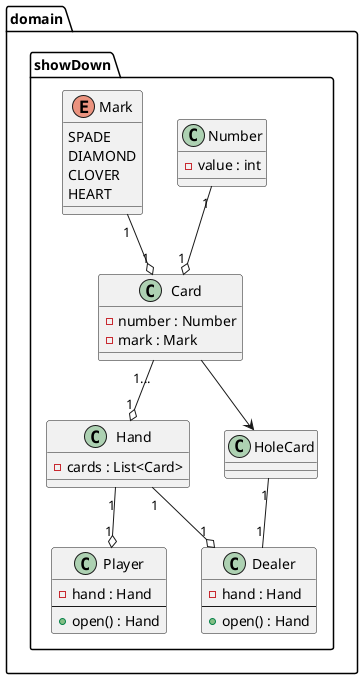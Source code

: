 @startuml
'https://plantuml.com/sequence-diagram

skinparam defaultFontName Cica

package domain.showDown {

    class Dealer {
        -hand : Hand
        --
        +open() : Hand
    }

    class Player {
        -hand : Hand
        --
        +open() : Hand
    }

    class Hand {
        -cards : List<Card>
    }

    class Card {
        -number : Number
        -mark : Mark
    }

    class HoleCard{

    }

    Card --> HoleCard
    HoleCard "1"--"1" Dealer

    Hand "1" --o "1" Player
    Hand "1" --o "1" Dealer
    Card "1..." --o "1" Hand

    class Number {
        -value : int
    }

    enum Mark {
        SPADE
        DIAMOND
        CLOVER
        HEART
    }

    Mark "1" --o "1" Card
    Number "1" --o "1" Card

}
@enduml